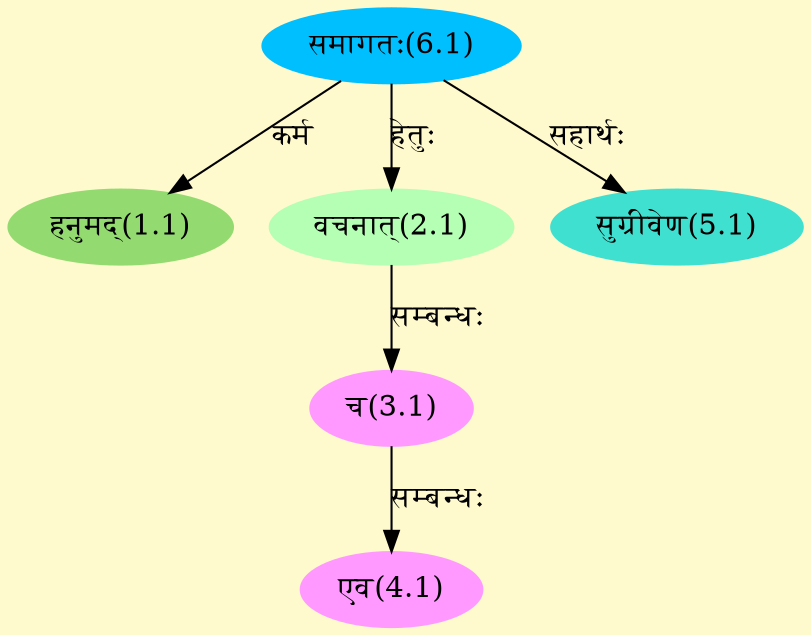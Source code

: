 digraph G{
rankdir=BT;
 compound=true;
 bgcolor="lemonchiffon1";
Node1_1 [style=filled, color="#93DB70" label = "हनुमद्(1.1)"]
Node6_1 [style=filled, color="#00BFFF" label = "समागतः(6.1)"]
Node2_1 [style=filled, color="#B4FFB4" label = "वचनात्(2.1)"]
Node3_1 [style=filled, color="#FF99FF" label = "च(3.1)"]
Node4_1 [style=filled, color="#FF99FF" label = "एव(4.1)"]
Node5_1 [style=filled, color="#40E0D0" label = "सुग्रीवेण(5.1)"]
/* Start of Relations section */

Node1_1 -> Node6_1 [  label="कर्म"  dir="back" ]
Node2_1 -> Node6_1 [  label="हेतुः"  dir="back" ]
Node3_1 -> Node2_1 [  label="सम्बन्धः"  dir="back" ]
Node4_1 -> Node3_1 [  label="सम्बन्धः"  dir="back" ]
Node5_1 -> Node6_1 [  label="सहार्थः"  dir="back" ]
}
